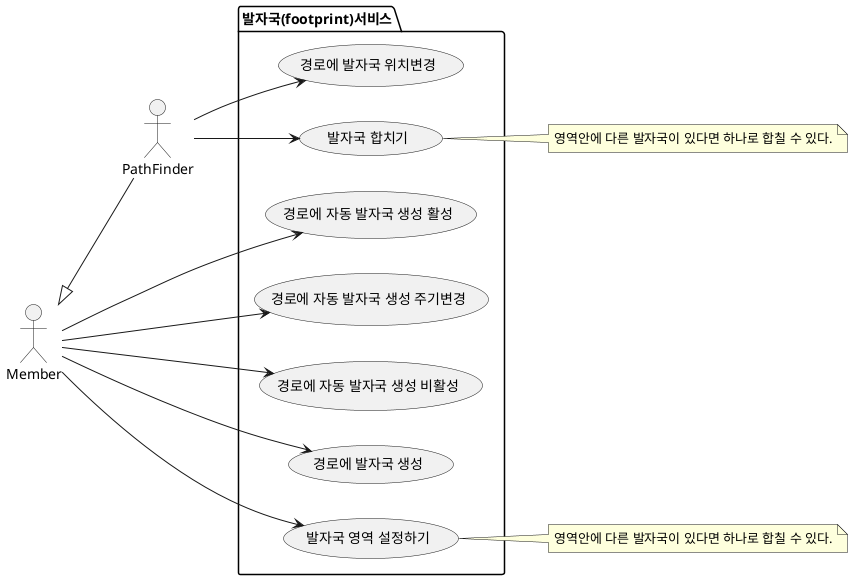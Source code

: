 @startuml
left to right direction
actor Member as m
actor PathFinder as p
m <|-- p


package 발자국(footprint)서비스 {
    usecase "경로에 자동 발자국 생성 활성" as f.uc1
    usecase "경로에 자동 발자국 생성 주기변경" as f.uc2
    usecase "경로에 자동 발자국 생성 비활성" as f.uc3
    usecase "경로에 발자국 생성" as f.uc4
    usecase "경로에 발자국 위치변경" as f.uc5
    usecase "발자국 영역 설정하기" as f.uc6
    usecase "발자국 합치기" as f.uc7
}
m --> f.uc1
m --> f.uc2
m --> f.uc3
m --> f.uc4
p --> f.uc5
m --> f.uc6
p --> f.uc7

note right of f.uc6
    영역안에 다른 발자국이 있다면 하나로 합칠 수 있다.
end note
note right of f.uc7
    영역안에 다른 발자국이 있다면 하나로 합칠 수 있다.
end note
@enduml
